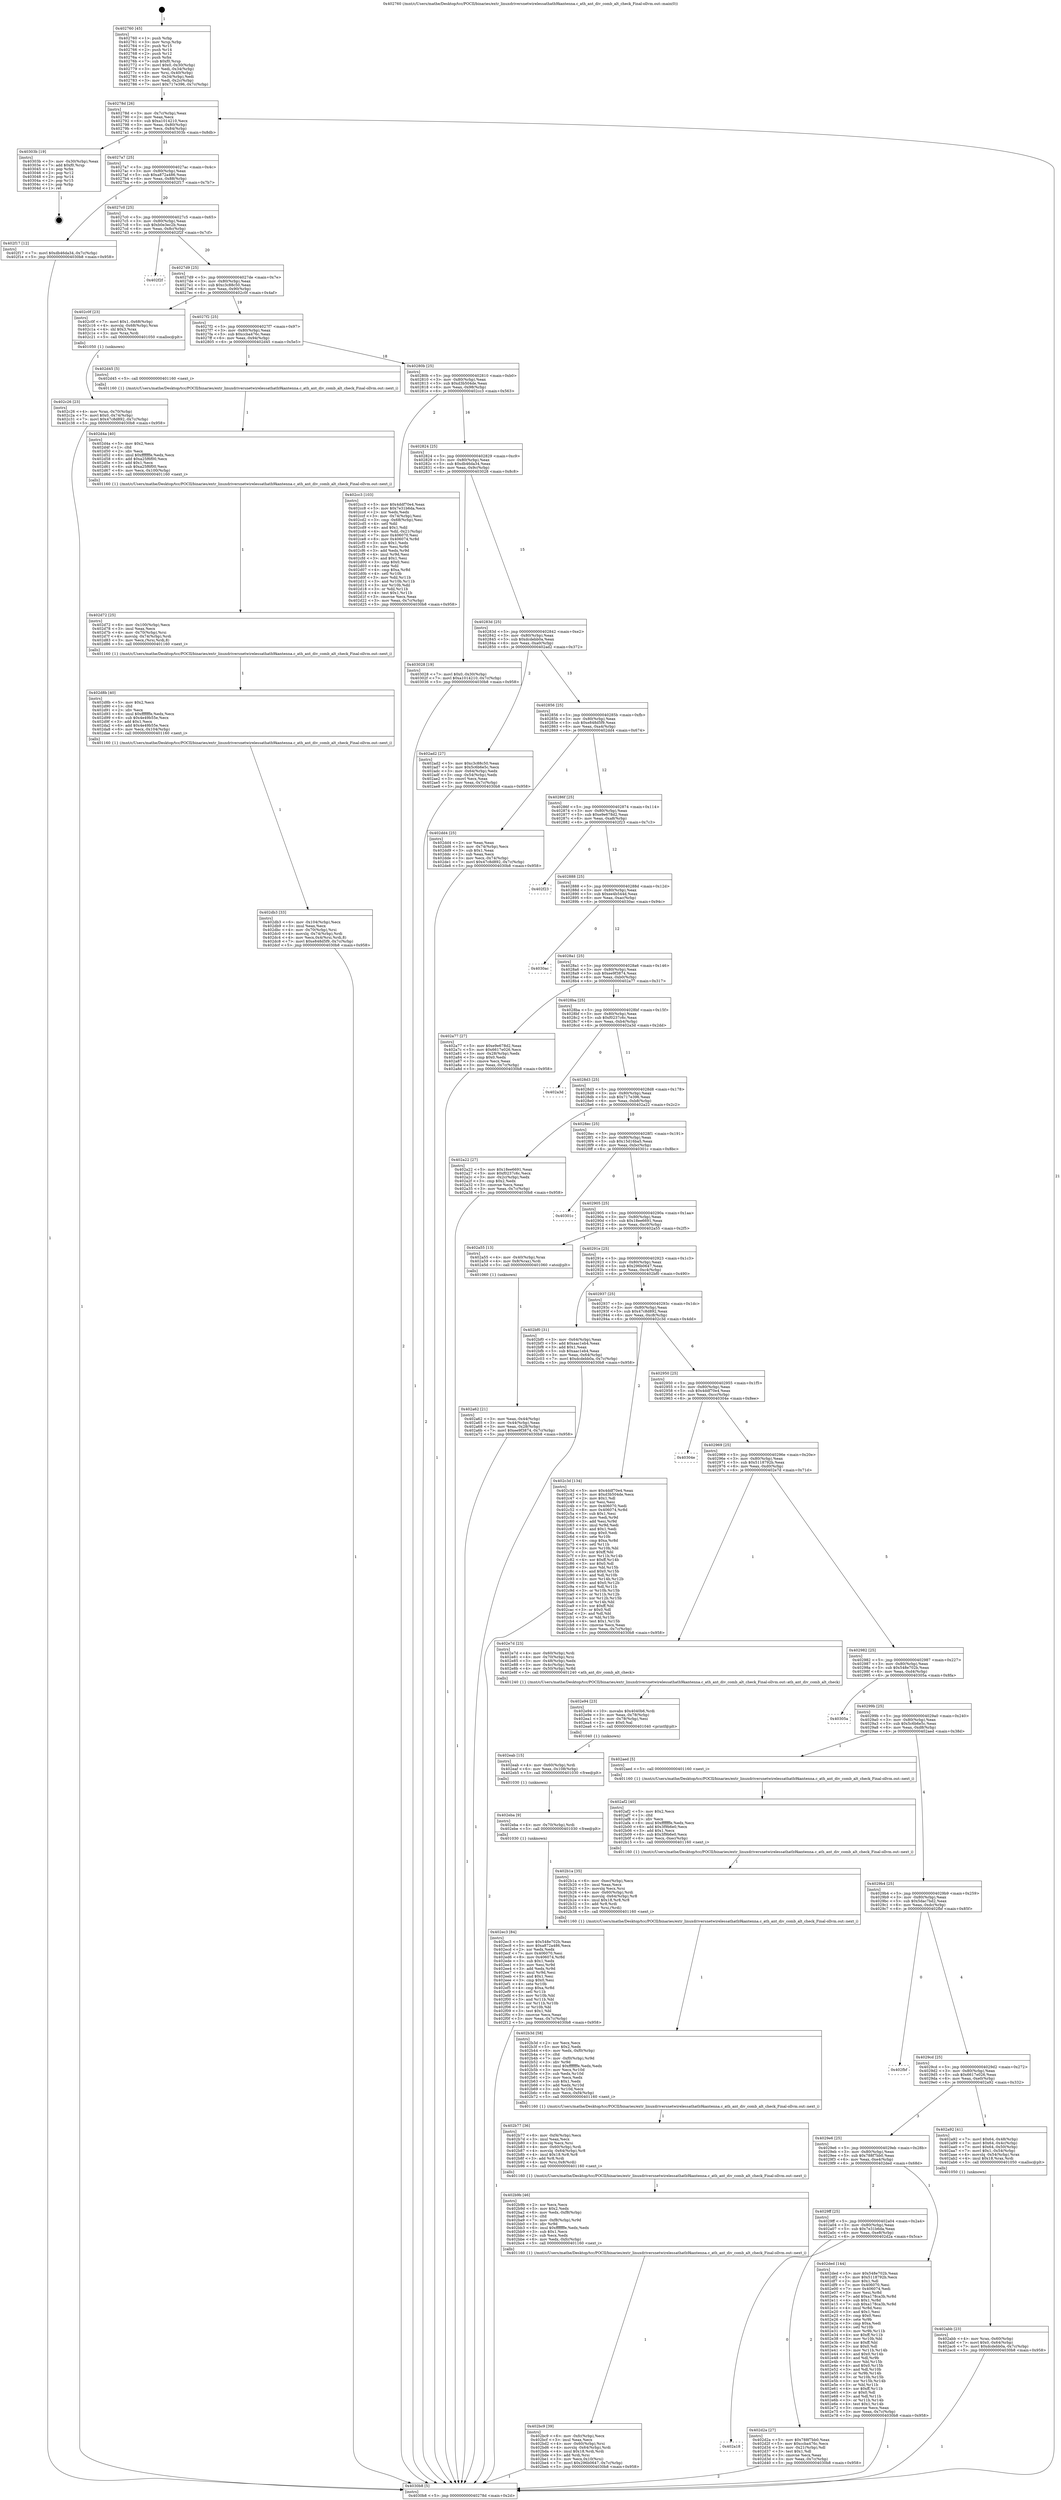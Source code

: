 digraph "0x402760" {
  label = "0x402760 (/mnt/c/Users/mathe/Desktop/tcc/POCII/binaries/extr_linuxdriversnetwirelessathath9kantenna.c_ath_ant_div_comb_alt_check_Final-ollvm.out::main(0))"
  labelloc = "t"
  node[shape=record]

  Entry [label="",width=0.3,height=0.3,shape=circle,fillcolor=black,style=filled]
  "0x40278d" [label="{
     0x40278d [26]\l
     | [instrs]\l
     &nbsp;&nbsp;0x40278d \<+3\>: mov -0x7c(%rbp),%eax\l
     &nbsp;&nbsp;0x402790 \<+2\>: mov %eax,%ecx\l
     &nbsp;&nbsp;0x402792 \<+6\>: sub $0xa1014210,%ecx\l
     &nbsp;&nbsp;0x402798 \<+3\>: mov %eax,-0x80(%rbp)\l
     &nbsp;&nbsp;0x40279b \<+6\>: mov %ecx,-0x84(%rbp)\l
     &nbsp;&nbsp;0x4027a1 \<+6\>: je 000000000040303b \<main+0x8db\>\l
  }"]
  "0x40303b" [label="{
     0x40303b [19]\l
     | [instrs]\l
     &nbsp;&nbsp;0x40303b \<+3\>: mov -0x30(%rbp),%eax\l
     &nbsp;&nbsp;0x40303e \<+7\>: add $0xf0,%rsp\l
     &nbsp;&nbsp;0x403045 \<+1\>: pop %rbx\l
     &nbsp;&nbsp;0x403046 \<+2\>: pop %r12\l
     &nbsp;&nbsp;0x403048 \<+2\>: pop %r14\l
     &nbsp;&nbsp;0x40304a \<+2\>: pop %r15\l
     &nbsp;&nbsp;0x40304c \<+1\>: pop %rbp\l
     &nbsp;&nbsp;0x40304d \<+1\>: ret\l
  }"]
  "0x4027a7" [label="{
     0x4027a7 [25]\l
     | [instrs]\l
     &nbsp;&nbsp;0x4027a7 \<+5\>: jmp 00000000004027ac \<main+0x4c\>\l
     &nbsp;&nbsp;0x4027ac \<+3\>: mov -0x80(%rbp),%eax\l
     &nbsp;&nbsp;0x4027af \<+5\>: sub $0xa872a486,%eax\l
     &nbsp;&nbsp;0x4027b4 \<+6\>: mov %eax,-0x88(%rbp)\l
     &nbsp;&nbsp;0x4027ba \<+6\>: je 0000000000402f17 \<main+0x7b7\>\l
  }"]
  Exit [label="",width=0.3,height=0.3,shape=circle,fillcolor=black,style=filled,peripheries=2]
  "0x402f17" [label="{
     0x402f17 [12]\l
     | [instrs]\l
     &nbsp;&nbsp;0x402f17 \<+7\>: movl $0xdb46da34,-0x7c(%rbp)\l
     &nbsp;&nbsp;0x402f1e \<+5\>: jmp 00000000004030b8 \<main+0x958\>\l
  }"]
  "0x4027c0" [label="{
     0x4027c0 [25]\l
     | [instrs]\l
     &nbsp;&nbsp;0x4027c0 \<+5\>: jmp 00000000004027c5 \<main+0x65\>\l
     &nbsp;&nbsp;0x4027c5 \<+3\>: mov -0x80(%rbp),%eax\l
     &nbsp;&nbsp;0x4027c8 \<+5\>: sub $0xb0e3ec2b,%eax\l
     &nbsp;&nbsp;0x4027cd \<+6\>: mov %eax,-0x8c(%rbp)\l
     &nbsp;&nbsp;0x4027d3 \<+6\>: je 0000000000402f2f \<main+0x7cf\>\l
  }"]
  "0x402ec3" [label="{
     0x402ec3 [84]\l
     | [instrs]\l
     &nbsp;&nbsp;0x402ec3 \<+5\>: mov $0x548e702b,%eax\l
     &nbsp;&nbsp;0x402ec8 \<+5\>: mov $0xa872a486,%ecx\l
     &nbsp;&nbsp;0x402ecd \<+2\>: xor %edx,%edx\l
     &nbsp;&nbsp;0x402ecf \<+7\>: mov 0x406070,%esi\l
     &nbsp;&nbsp;0x402ed6 \<+8\>: mov 0x406074,%r8d\l
     &nbsp;&nbsp;0x402ede \<+3\>: sub $0x1,%edx\l
     &nbsp;&nbsp;0x402ee1 \<+3\>: mov %esi,%r9d\l
     &nbsp;&nbsp;0x402ee4 \<+3\>: add %edx,%r9d\l
     &nbsp;&nbsp;0x402ee7 \<+4\>: imul %r9d,%esi\l
     &nbsp;&nbsp;0x402eeb \<+3\>: and $0x1,%esi\l
     &nbsp;&nbsp;0x402eee \<+3\>: cmp $0x0,%esi\l
     &nbsp;&nbsp;0x402ef1 \<+4\>: sete %r10b\l
     &nbsp;&nbsp;0x402ef5 \<+4\>: cmp $0xa,%r8d\l
     &nbsp;&nbsp;0x402ef9 \<+4\>: setl %r11b\l
     &nbsp;&nbsp;0x402efd \<+3\>: mov %r10b,%bl\l
     &nbsp;&nbsp;0x402f00 \<+3\>: and %r11b,%bl\l
     &nbsp;&nbsp;0x402f03 \<+3\>: xor %r11b,%r10b\l
     &nbsp;&nbsp;0x402f06 \<+3\>: or %r10b,%bl\l
     &nbsp;&nbsp;0x402f09 \<+3\>: test $0x1,%bl\l
     &nbsp;&nbsp;0x402f0c \<+3\>: cmovne %ecx,%eax\l
     &nbsp;&nbsp;0x402f0f \<+3\>: mov %eax,-0x7c(%rbp)\l
     &nbsp;&nbsp;0x402f12 \<+5\>: jmp 00000000004030b8 \<main+0x958\>\l
  }"]
  "0x402f2f" [label="{
     0x402f2f\l
  }", style=dashed]
  "0x4027d9" [label="{
     0x4027d9 [25]\l
     | [instrs]\l
     &nbsp;&nbsp;0x4027d9 \<+5\>: jmp 00000000004027de \<main+0x7e\>\l
     &nbsp;&nbsp;0x4027de \<+3\>: mov -0x80(%rbp),%eax\l
     &nbsp;&nbsp;0x4027e1 \<+5\>: sub $0xc3c88c50,%eax\l
     &nbsp;&nbsp;0x4027e6 \<+6\>: mov %eax,-0x90(%rbp)\l
     &nbsp;&nbsp;0x4027ec \<+6\>: je 0000000000402c0f \<main+0x4af\>\l
  }"]
  "0x402eba" [label="{
     0x402eba [9]\l
     | [instrs]\l
     &nbsp;&nbsp;0x402eba \<+4\>: mov -0x70(%rbp),%rdi\l
     &nbsp;&nbsp;0x402ebe \<+5\>: call 0000000000401030 \<free@plt\>\l
     | [calls]\l
     &nbsp;&nbsp;0x401030 \{1\} (unknown)\l
  }"]
  "0x402c0f" [label="{
     0x402c0f [23]\l
     | [instrs]\l
     &nbsp;&nbsp;0x402c0f \<+7\>: movl $0x1,-0x68(%rbp)\l
     &nbsp;&nbsp;0x402c16 \<+4\>: movslq -0x68(%rbp),%rax\l
     &nbsp;&nbsp;0x402c1a \<+4\>: shl $0x3,%rax\l
     &nbsp;&nbsp;0x402c1e \<+3\>: mov %rax,%rdi\l
     &nbsp;&nbsp;0x402c21 \<+5\>: call 0000000000401050 \<malloc@plt\>\l
     | [calls]\l
     &nbsp;&nbsp;0x401050 \{1\} (unknown)\l
  }"]
  "0x4027f2" [label="{
     0x4027f2 [25]\l
     | [instrs]\l
     &nbsp;&nbsp;0x4027f2 \<+5\>: jmp 00000000004027f7 \<main+0x97\>\l
     &nbsp;&nbsp;0x4027f7 \<+3\>: mov -0x80(%rbp),%eax\l
     &nbsp;&nbsp;0x4027fa \<+5\>: sub $0xccba476c,%eax\l
     &nbsp;&nbsp;0x4027ff \<+6\>: mov %eax,-0x94(%rbp)\l
     &nbsp;&nbsp;0x402805 \<+6\>: je 0000000000402d45 \<main+0x5e5\>\l
  }"]
  "0x402eab" [label="{
     0x402eab [15]\l
     | [instrs]\l
     &nbsp;&nbsp;0x402eab \<+4\>: mov -0x60(%rbp),%rdi\l
     &nbsp;&nbsp;0x402eaf \<+6\>: mov %eax,-0x108(%rbp)\l
     &nbsp;&nbsp;0x402eb5 \<+5\>: call 0000000000401030 \<free@plt\>\l
     | [calls]\l
     &nbsp;&nbsp;0x401030 \{1\} (unknown)\l
  }"]
  "0x402d45" [label="{
     0x402d45 [5]\l
     | [instrs]\l
     &nbsp;&nbsp;0x402d45 \<+5\>: call 0000000000401160 \<next_i\>\l
     | [calls]\l
     &nbsp;&nbsp;0x401160 \{1\} (/mnt/c/Users/mathe/Desktop/tcc/POCII/binaries/extr_linuxdriversnetwirelessathath9kantenna.c_ath_ant_div_comb_alt_check_Final-ollvm.out::next_i)\l
  }"]
  "0x40280b" [label="{
     0x40280b [25]\l
     | [instrs]\l
     &nbsp;&nbsp;0x40280b \<+5\>: jmp 0000000000402810 \<main+0xb0\>\l
     &nbsp;&nbsp;0x402810 \<+3\>: mov -0x80(%rbp),%eax\l
     &nbsp;&nbsp;0x402813 \<+5\>: sub $0xd3b504de,%eax\l
     &nbsp;&nbsp;0x402818 \<+6\>: mov %eax,-0x98(%rbp)\l
     &nbsp;&nbsp;0x40281e \<+6\>: je 0000000000402cc3 \<main+0x563\>\l
  }"]
  "0x402e94" [label="{
     0x402e94 [23]\l
     | [instrs]\l
     &nbsp;&nbsp;0x402e94 \<+10\>: movabs $0x4040b6,%rdi\l
     &nbsp;&nbsp;0x402e9e \<+3\>: mov %eax,-0x78(%rbp)\l
     &nbsp;&nbsp;0x402ea1 \<+3\>: mov -0x78(%rbp),%esi\l
     &nbsp;&nbsp;0x402ea4 \<+2\>: mov $0x0,%al\l
     &nbsp;&nbsp;0x402ea6 \<+5\>: call 0000000000401040 \<printf@plt\>\l
     | [calls]\l
     &nbsp;&nbsp;0x401040 \{1\} (unknown)\l
  }"]
  "0x402cc3" [label="{
     0x402cc3 [103]\l
     | [instrs]\l
     &nbsp;&nbsp;0x402cc3 \<+5\>: mov $0x4ddf70e4,%eax\l
     &nbsp;&nbsp;0x402cc8 \<+5\>: mov $0x7e31b6da,%ecx\l
     &nbsp;&nbsp;0x402ccd \<+2\>: xor %edx,%edx\l
     &nbsp;&nbsp;0x402ccf \<+3\>: mov -0x74(%rbp),%esi\l
     &nbsp;&nbsp;0x402cd2 \<+3\>: cmp -0x68(%rbp),%esi\l
     &nbsp;&nbsp;0x402cd5 \<+4\>: setl %dil\l
     &nbsp;&nbsp;0x402cd9 \<+4\>: and $0x1,%dil\l
     &nbsp;&nbsp;0x402cdd \<+4\>: mov %dil,-0x21(%rbp)\l
     &nbsp;&nbsp;0x402ce1 \<+7\>: mov 0x406070,%esi\l
     &nbsp;&nbsp;0x402ce8 \<+8\>: mov 0x406074,%r8d\l
     &nbsp;&nbsp;0x402cf0 \<+3\>: sub $0x1,%edx\l
     &nbsp;&nbsp;0x402cf3 \<+3\>: mov %esi,%r9d\l
     &nbsp;&nbsp;0x402cf6 \<+3\>: add %edx,%r9d\l
     &nbsp;&nbsp;0x402cf9 \<+4\>: imul %r9d,%esi\l
     &nbsp;&nbsp;0x402cfd \<+3\>: and $0x1,%esi\l
     &nbsp;&nbsp;0x402d00 \<+3\>: cmp $0x0,%esi\l
     &nbsp;&nbsp;0x402d03 \<+4\>: sete %dil\l
     &nbsp;&nbsp;0x402d07 \<+4\>: cmp $0xa,%r8d\l
     &nbsp;&nbsp;0x402d0b \<+4\>: setl %r10b\l
     &nbsp;&nbsp;0x402d0f \<+3\>: mov %dil,%r11b\l
     &nbsp;&nbsp;0x402d12 \<+3\>: and %r10b,%r11b\l
     &nbsp;&nbsp;0x402d15 \<+3\>: xor %r10b,%dil\l
     &nbsp;&nbsp;0x402d18 \<+3\>: or %dil,%r11b\l
     &nbsp;&nbsp;0x402d1b \<+4\>: test $0x1,%r11b\l
     &nbsp;&nbsp;0x402d1f \<+3\>: cmovne %ecx,%eax\l
     &nbsp;&nbsp;0x402d22 \<+3\>: mov %eax,-0x7c(%rbp)\l
     &nbsp;&nbsp;0x402d25 \<+5\>: jmp 00000000004030b8 \<main+0x958\>\l
  }"]
  "0x402824" [label="{
     0x402824 [25]\l
     | [instrs]\l
     &nbsp;&nbsp;0x402824 \<+5\>: jmp 0000000000402829 \<main+0xc9\>\l
     &nbsp;&nbsp;0x402829 \<+3\>: mov -0x80(%rbp),%eax\l
     &nbsp;&nbsp;0x40282c \<+5\>: sub $0xdb46da34,%eax\l
     &nbsp;&nbsp;0x402831 \<+6\>: mov %eax,-0x9c(%rbp)\l
     &nbsp;&nbsp;0x402837 \<+6\>: je 0000000000403028 \<main+0x8c8\>\l
  }"]
  "0x402db3" [label="{
     0x402db3 [33]\l
     | [instrs]\l
     &nbsp;&nbsp;0x402db3 \<+6\>: mov -0x104(%rbp),%ecx\l
     &nbsp;&nbsp;0x402db9 \<+3\>: imul %eax,%ecx\l
     &nbsp;&nbsp;0x402dbc \<+4\>: mov -0x70(%rbp),%rsi\l
     &nbsp;&nbsp;0x402dc0 \<+4\>: movslq -0x74(%rbp),%rdi\l
     &nbsp;&nbsp;0x402dc4 \<+4\>: mov %ecx,0x4(%rsi,%rdi,8)\l
     &nbsp;&nbsp;0x402dc8 \<+7\>: movl $0xe848d5f9,-0x7c(%rbp)\l
     &nbsp;&nbsp;0x402dcf \<+5\>: jmp 00000000004030b8 \<main+0x958\>\l
  }"]
  "0x403028" [label="{
     0x403028 [19]\l
     | [instrs]\l
     &nbsp;&nbsp;0x403028 \<+7\>: movl $0x0,-0x30(%rbp)\l
     &nbsp;&nbsp;0x40302f \<+7\>: movl $0xa1014210,-0x7c(%rbp)\l
     &nbsp;&nbsp;0x403036 \<+5\>: jmp 00000000004030b8 \<main+0x958\>\l
  }"]
  "0x40283d" [label="{
     0x40283d [25]\l
     | [instrs]\l
     &nbsp;&nbsp;0x40283d \<+5\>: jmp 0000000000402842 \<main+0xe2\>\l
     &nbsp;&nbsp;0x402842 \<+3\>: mov -0x80(%rbp),%eax\l
     &nbsp;&nbsp;0x402845 \<+5\>: sub $0xdcdebb0a,%eax\l
     &nbsp;&nbsp;0x40284a \<+6\>: mov %eax,-0xa0(%rbp)\l
     &nbsp;&nbsp;0x402850 \<+6\>: je 0000000000402ad2 \<main+0x372\>\l
  }"]
  "0x402d8b" [label="{
     0x402d8b [40]\l
     | [instrs]\l
     &nbsp;&nbsp;0x402d8b \<+5\>: mov $0x2,%ecx\l
     &nbsp;&nbsp;0x402d90 \<+1\>: cltd\l
     &nbsp;&nbsp;0x402d91 \<+2\>: idiv %ecx\l
     &nbsp;&nbsp;0x402d93 \<+6\>: imul $0xfffffffe,%edx,%ecx\l
     &nbsp;&nbsp;0x402d99 \<+6\>: sub $0x4e49b55e,%ecx\l
     &nbsp;&nbsp;0x402d9f \<+3\>: add $0x1,%ecx\l
     &nbsp;&nbsp;0x402da2 \<+6\>: add $0x4e49b55e,%ecx\l
     &nbsp;&nbsp;0x402da8 \<+6\>: mov %ecx,-0x104(%rbp)\l
     &nbsp;&nbsp;0x402dae \<+5\>: call 0000000000401160 \<next_i\>\l
     | [calls]\l
     &nbsp;&nbsp;0x401160 \{1\} (/mnt/c/Users/mathe/Desktop/tcc/POCII/binaries/extr_linuxdriversnetwirelessathath9kantenna.c_ath_ant_div_comb_alt_check_Final-ollvm.out::next_i)\l
  }"]
  "0x402ad2" [label="{
     0x402ad2 [27]\l
     | [instrs]\l
     &nbsp;&nbsp;0x402ad2 \<+5\>: mov $0xc3c88c50,%eax\l
     &nbsp;&nbsp;0x402ad7 \<+5\>: mov $0x5c6b6e5c,%ecx\l
     &nbsp;&nbsp;0x402adc \<+3\>: mov -0x64(%rbp),%edx\l
     &nbsp;&nbsp;0x402adf \<+3\>: cmp -0x54(%rbp),%edx\l
     &nbsp;&nbsp;0x402ae2 \<+3\>: cmovl %ecx,%eax\l
     &nbsp;&nbsp;0x402ae5 \<+3\>: mov %eax,-0x7c(%rbp)\l
     &nbsp;&nbsp;0x402ae8 \<+5\>: jmp 00000000004030b8 \<main+0x958\>\l
  }"]
  "0x402856" [label="{
     0x402856 [25]\l
     | [instrs]\l
     &nbsp;&nbsp;0x402856 \<+5\>: jmp 000000000040285b \<main+0xfb\>\l
     &nbsp;&nbsp;0x40285b \<+3\>: mov -0x80(%rbp),%eax\l
     &nbsp;&nbsp;0x40285e \<+5\>: sub $0xe848d5f9,%eax\l
     &nbsp;&nbsp;0x402863 \<+6\>: mov %eax,-0xa4(%rbp)\l
     &nbsp;&nbsp;0x402869 \<+6\>: je 0000000000402dd4 \<main+0x674\>\l
  }"]
  "0x402d72" [label="{
     0x402d72 [25]\l
     | [instrs]\l
     &nbsp;&nbsp;0x402d72 \<+6\>: mov -0x100(%rbp),%ecx\l
     &nbsp;&nbsp;0x402d78 \<+3\>: imul %eax,%ecx\l
     &nbsp;&nbsp;0x402d7b \<+4\>: mov -0x70(%rbp),%rsi\l
     &nbsp;&nbsp;0x402d7f \<+4\>: movslq -0x74(%rbp),%rdi\l
     &nbsp;&nbsp;0x402d83 \<+3\>: mov %ecx,(%rsi,%rdi,8)\l
     &nbsp;&nbsp;0x402d86 \<+5\>: call 0000000000401160 \<next_i\>\l
     | [calls]\l
     &nbsp;&nbsp;0x401160 \{1\} (/mnt/c/Users/mathe/Desktop/tcc/POCII/binaries/extr_linuxdriversnetwirelessathath9kantenna.c_ath_ant_div_comb_alt_check_Final-ollvm.out::next_i)\l
  }"]
  "0x402dd4" [label="{
     0x402dd4 [25]\l
     | [instrs]\l
     &nbsp;&nbsp;0x402dd4 \<+2\>: xor %eax,%eax\l
     &nbsp;&nbsp;0x402dd6 \<+3\>: mov -0x74(%rbp),%ecx\l
     &nbsp;&nbsp;0x402dd9 \<+3\>: sub $0x1,%eax\l
     &nbsp;&nbsp;0x402ddc \<+2\>: sub %eax,%ecx\l
     &nbsp;&nbsp;0x402dde \<+3\>: mov %ecx,-0x74(%rbp)\l
     &nbsp;&nbsp;0x402de1 \<+7\>: movl $0x47c8d892,-0x7c(%rbp)\l
     &nbsp;&nbsp;0x402de8 \<+5\>: jmp 00000000004030b8 \<main+0x958\>\l
  }"]
  "0x40286f" [label="{
     0x40286f [25]\l
     | [instrs]\l
     &nbsp;&nbsp;0x40286f \<+5\>: jmp 0000000000402874 \<main+0x114\>\l
     &nbsp;&nbsp;0x402874 \<+3\>: mov -0x80(%rbp),%eax\l
     &nbsp;&nbsp;0x402877 \<+5\>: sub $0xe9e678d2,%eax\l
     &nbsp;&nbsp;0x40287c \<+6\>: mov %eax,-0xa8(%rbp)\l
     &nbsp;&nbsp;0x402882 \<+6\>: je 0000000000402f23 \<main+0x7c3\>\l
  }"]
  "0x402d4a" [label="{
     0x402d4a [40]\l
     | [instrs]\l
     &nbsp;&nbsp;0x402d4a \<+5\>: mov $0x2,%ecx\l
     &nbsp;&nbsp;0x402d4f \<+1\>: cltd\l
     &nbsp;&nbsp;0x402d50 \<+2\>: idiv %ecx\l
     &nbsp;&nbsp;0x402d52 \<+6\>: imul $0xfffffffe,%edx,%ecx\l
     &nbsp;&nbsp;0x402d58 \<+6\>: add $0xa25f6f00,%ecx\l
     &nbsp;&nbsp;0x402d5e \<+3\>: add $0x1,%ecx\l
     &nbsp;&nbsp;0x402d61 \<+6\>: sub $0xa25f6f00,%ecx\l
     &nbsp;&nbsp;0x402d67 \<+6\>: mov %ecx,-0x100(%rbp)\l
     &nbsp;&nbsp;0x402d6d \<+5\>: call 0000000000401160 \<next_i\>\l
     | [calls]\l
     &nbsp;&nbsp;0x401160 \{1\} (/mnt/c/Users/mathe/Desktop/tcc/POCII/binaries/extr_linuxdriversnetwirelessathath9kantenna.c_ath_ant_div_comb_alt_check_Final-ollvm.out::next_i)\l
  }"]
  "0x402f23" [label="{
     0x402f23\l
  }", style=dashed]
  "0x402888" [label="{
     0x402888 [25]\l
     | [instrs]\l
     &nbsp;&nbsp;0x402888 \<+5\>: jmp 000000000040288d \<main+0x12d\>\l
     &nbsp;&nbsp;0x40288d \<+3\>: mov -0x80(%rbp),%eax\l
     &nbsp;&nbsp;0x402890 \<+5\>: sub $0xee4b544d,%eax\l
     &nbsp;&nbsp;0x402895 \<+6\>: mov %eax,-0xac(%rbp)\l
     &nbsp;&nbsp;0x40289b \<+6\>: je 00000000004030ac \<main+0x94c\>\l
  }"]
  "0x402a18" [label="{
     0x402a18\l
  }", style=dashed]
  "0x4030ac" [label="{
     0x4030ac\l
  }", style=dashed]
  "0x4028a1" [label="{
     0x4028a1 [25]\l
     | [instrs]\l
     &nbsp;&nbsp;0x4028a1 \<+5\>: jmp 00000000004028a6 \<main+0x146\>\l
     &nbsp;&nbsp;0x4028a6 \<+3\>: mov -0x80(%rbp),%eax\l
     &nbsp;&nbsp;0x4028a9 \<+5\>: sub $0xee9f3874,%eax\l
     &nbsp;&nbsp;0x4028ae \<+6\>: mov %eax,-0xb0(%rbp)\l
     &nbsp;&nbsp;0x4028b4 \<+6\>: je 0000000000402a77 \<main+0x317\>\l
  }"]
  "0x402d2a" [label="{
     0x402d2a [27]\l
     | [instrs]\l
     &nbsp;&nbsp;0x402d2a \<+5\>: mov $0x788f7bb0,%eax\l
     &nbsp;&nbsp;0x402d2f \<+5\>: mov $0xccba476c,%ecx\l
     &nbsp;&nbsp;0x402d34 \<+3\>: mov -0x21(%rbp),%dl\l
     &nbsp;&nbsp;0x402d37 \<+3\>: test $0x1,%dl\l
     &nbsp;&nbsp;0x402d3a \<+3\>: cmovne %ecx,%eax\l
     &nbsp;&nbsp;0x402d3d \<+3\>: mov %eax,-0x7c(%rbp)\l
     &nbsp;&nbsp;0x402d40 \<+5\>: jmp 00000000004030b8 \<main+0x958\>\l
  }"]
  "0x402a77" [label="{
     0x402a77 [27]\l
     | [instrs]\l
     &nbsp;&nbsp;0x402a77 \<+5\>: mov $0xe9e678d2,%eax\l
     &nbsp;&nbsp;0x402a7c \<+5\>: mov $0x6617e026,%ecx\l
     &nbsp;&nbsp;0x402a81 \<+3\>: mov -0x28(%rbp),%edx\l
     &nbsp;&nbsp;0x402a84 \<+3\>: cmp $0x0,%edx\l
     &nbsp;&nbsp;0x402a87 \<+3\>: cmove %ecx,%eax\l
     &nbsp;&nbsp;0x402a8a \<+3\>: mov %eax,-0x7c(%rbp)\l
     &nbsp;&nbsp;0x402a8d \<+5\>: jmp 00000000004030b8 \<main+0x958\>\l
  }"]
  "0x4028ba" [label="{
     0x4028ba [25]\l
     | [instrs]\l
     &nbsp;&nbsp;0x4028ba \<+5\>: jmp 00000000004028bf \<main+0x15f\>\l
     &nbsp;&nbsp;0x4028bf \<+3\>: mov -0x80(%rbp),%eax\l
     &nbsp;&nbsp;0x4028c2 \<+5\>: sub $0xf0237c6c,%eax\l
     &nbsp;&nbsp;0x4028c7 \<+6\>: mov %eax,-0xb4(%rbp)\l
     &nbsp;&nbsp;0x4028cd \<+6\>: je 0000000000402a3d \<main+0x2dd\>\l
  }"]
  "0x4029ff" [label="{
     0x4029ff [25]\l
     | [instrs]\l
     &nbsp;&nbsp;0x4029ff \<+5\>: jmp 0000000000402a04 \<main+0x2a4\>\l
     &nbsp;&nbsp;0x402a04 \<+3\>: mov -0x80(%rbp),%eax\l
     &nbsp;&nbsp;0x402a07 \<+5\>: sub $0x7e31b6da,%eax\l
     &nbsp;&nbsp;0x402a0c \<+6\>: mov %eax,-0xe8(%rbp)\l
     &nbsp;&nbsp;0x402a12 \<+6\>: je 0000000000402d2a \<main+0x5ca\>\l
  }"]
  "0x402a3d" [label="{
     0x402a3d\l
  }", style=dashed]
  "0x4028d3" [label="{
     0x4028d3 [25]\l
     | [instrs]\l
     &nbsp;&nbsp;0x4028d3 \<+5\>: jmp 00000000004028d8 \<main+0x178\>\l
     &nbsp;&nbsp;0x4028d8 \<+3\>: mov -0x80(%rbp),%eax\l
     &nbsp;&nbsp;0x4028db \<+5\>: sub $0x717e396,%eax\l
     &nbsp;&nbsp;0x4028e0 \<+6\>: mov %eax,-0xb8(%rbp)\l
     &nbsp;&nbsp;0x4028e6 \<+6\>: je 0000000000402a22 \<main+0x2c2\>\l
  }"]
  "0x402ded" [label="{
     0x402ded [144]\l
     | [instrs]\l
     &nbsp;&nbsp;0x402ded \<+5\>: mov $0x548e702b,%eax\l
     &nbsp;&nbsp;0x402df2 \<+5\>: mov $0x5118792b,%ecx\l
     &nbsp;&nbsp;0x402df7 \<+2\>: mov $0x1,%dl\l
     &nbsp;&nbsp;0x402df9 \<+7\>: mov 0x406070,%esi\l
     &nbsp;&nbsp;0x402e00 \<+7\>: mov 0x406074,%edi\l
     &nbsp;&nbsp;0x402e07 \<+3\>: mov %esi,%r8d\l
     &nbsp;&nbsp;0x402e0a \<+7\>: add $0xa178ca3b,%r8d\l
     &nbsp;&nbsp;0x402e11 \<+4\>: sub $0x1,%r8d\l
     &nbsp;&nbsp;0x402e15 \<+7\>: sub $0xa178ca3b,%r8d\l
     &nbsp;&nbsp;0x402e1c \<+4\>: imul %r8d,%esi\l
     &nbsp;&nbsp;0x402e20 \<+3\>: and $0x1,%esi\l
     &nbsp;&nbsp;0x402e23 \<+3\>: cmp $0x0,%esi\l
     &nbsp;&nbsp;0x402e26 \<+4\>: sete %r9b\l
     &nbsp;&nbsp;0x402e2a \<+3\>: cmp $0xa,%edi\l
     &nbsp;&nbsp;0x402e2d \<+4\>: setl %r10b\l
     &nbsp;&nbsp;0x402e31 \<+3\>: mov %r9b,%r11b\l
     &nbsp;&nbsp;0x402e34 \<+4\>: xor $0xff,%r11b\l
     &nbsp;&nbsp;0x402e38 \<+3\>: mov %r10b,%bl\l
     &nbsp;&nbsp;0x402e3b \<+3\>: xor $0xff,%bl\l
     &nbsp;&nbsp;0x402e3e \<+3\>: xor $0x0,%dl\l
     &nbsp;&nbsp;0x402e41 \<+3\>: mov %r11b,%r14b\l
     &nbsp;&nbsp;0x402e44 \<+4\>: and $0x0,%r14b\l
     &nbsp;&nbsp;0x402e48 \<+3\>: and %dl,%r9b\l
     &nbsp;&nbsp;0x402e4b \<+3\>: mov %bl,%r15b\l
     &nbsp;&nbsp;0x402e4e \<+4\>: and $0x0,%r15b\l
     &nbsp;&nbsp;0x402e52 \<+3\>: and %dl,%r10b\l
     &nbsp;&nbsp;0x402e55 \<+3\>: or %r9b,%r14b\l
     &nbsp;&nbsp;0x402e58 \<+3\>: or %r10b,%r15b\l
     &nbsp;&nbsp;0x402e5b \<+3\>: xor %r15b,%r14b\l
     &nbsp;&nbsp;0x402e5e \<+3\>: or %bl,%r11b\l
     &nbsp;&nbsp;0x402e61 \<+4\>: xor $0xff,%r11b\l
     &nbsp;&nbsp;0x402e65 \<+3\>: or $0x0,%dl\l
     &nbsp;&nbsp;0x402e68 \<+3\>: and %dl,%r11b\l
     &nbsp;&nbsp;0x402e6b \<+3\>: or %r11b,%r14b\l
     &nbsp;&nbsp;0x402e6e \<+4\>: test $0x1,%r14b\l
     &nbsp;&nbsp;0x402e72 \<+3\>: cmovne %ecx,%eax\l
     &nbsp;&nbsp;0x402e75 \<+3\>: mov %eax,-0x7c(%rbp)\l
     &nbsp;&nbsp;0x402e78 \<+5\>: jmp 00000000004030b8 \<main+0x958\>\l
  }"]
  "0x402a22" [label="{
     0x402a22 [27]\l
     | [instrs]\l
     &nbsp;&nbsp;0x402a22 \<+5\>: mov $0x18ee6691,%eax\l
     &nbsp;&nbsp;0x402a27 \<+5\>: mov $0xf0237c6c,%ecx\l
     &nbsp;&nbsp;0x402a2c \<+3\>: mov -0x2c(%rbp),%edx\l
     &nbsp;&nbsp;0x402a2f \<+3\>: cmp $0x2,%edx\l
     &nbsp;&nbsp;0x402a32 \<+3\>: cmovne %ecx,%eax\l
     &nbsp;&nbsp;0x402a35 \<+3\>: mov %eax,-0x7c(%rbp)\l
     &nbsp;&nbsp;0x402a38 \<+5\>: jmp 00000000004030b8 \<main+0x958\>\l
  }"]
  "0x4028ec" [label="{
     0x4028ec [25]\l
     | [instrs]\l
     &nbsp;&nbsp;0x4028ec \<+5\>: jmp 00000000004028f1 \<main+0x191\>\l
     &nbsp;&nbsp;0x4028f1 \<+3\>: mov -0x80(%rbp),%eax\l
     &nbsp;&nbsp;0x4028f4 \<+5\>: sub $0x15d16ba5,%eax\l
     &nbsp;&nbsp;0x4028f9 \<+6\>: mov %eax,-0xbc(%rbp)\l
     &nbsp;&nbsp;0x4028ff \<+6\>: je 000000000040301c \<main+0x8bc\>\l
  }"]
  "0x4030b8" [label="{
     0x4030b8 [5]\l
     | [instrs]\l
     &nbsp;&nbsp;0x4030b8 \<+5\>: jmp 000000000040278d \<main+0x2d\>\l
  }"]
  "0x402760" [label="{
     0x402760 [45]\l
     | [instrs]\l
     &nbsp;&nbsp;0x402760 \<+1\>: push %rbp\l
     &nbsp;&nbsp;0x402761 \<+3\>: mov %rsp,%rbp\l
     &nbsp;&nbsp;0x402764 \<+2\>: push %r15\l
     &nbsp;&nbsp;0x402766 \<+2\>: push %r14\l
     &nbsp;&nbsp;0x402768 \<+2\>: push %r12\l
     &nbsp;&nbsp;0x40276a \<+1\>: push %rbx\l
     &nbsp;&nbsp;0x40276b \<+7\>: sub $0xf0,%rsp\l
     &nbsp;&nbsp;0x402772 \<+7\>: movl $0x0,-0x30(%rbp)\l
     &nbsp;&nbsp;0x402779 \<+3\>: mov %edi,-0x34(%rbp)\l
     &nbsp;&nbsp;0x40277c \<+4\>: mov %rsi,-0x40(%rbp)\l
     &nbsp;&nbsp;0x402780 \<+3\>: mov -0x34(%rbp),%edi\l
     &nbsp;&nbsp;0x402783 \<+3\>: mov %edi,-0x2c(%rbp)\l
     &nbsp;&nbsp;0x402786 \<+7\>: movl $0x717e396,-0x7c(%rbp)\l
  }"]
  "0x402c26" [label="{
     0x402c26 [23]\l
     | [instrs]\l
     &nbsp;&nbsp;0x402c26 \<+4\>: mov %rax,-0x70(%rbp)\l
     &nbsp;&nbsp;0x402c2a \<+7\>: movl $0x0,-0x74(%rbp)\l
     &nbsp;&nbsp;0x402c31 \<+7\>: movl $0x47c8d892,-0x7c(%rbp)\l
     &nbsp;&nbsp;0x402c38 \<+5\>: jmp 00000000004030b8 \<main+0x958\>\l
  }"]
  "0x40301c" [label="{
     0x40301c\l
  }", style=dashed]
  "0x402905" [label="{
     0x402905 [25]\l
     | [instrs]\l
     &nbsp;&nbsp;0x402905 \<+5\>: jmp 000000000040290a \<main+0x1aa\>\l
     &nbsp;&nbsp;0x40290a \<+3\>: mov -0x80(%rbp),%eax\l
     &nbsp;&nbsp;0x40290d \<+5\>: sub $0x18ee6691,%eax\l
     &nbsp;&nbsp;0x402912 \<+6\>: mov %eax,-0xc0(%rbp)\l
     &nbsp;&nbsp;0x402918 \<+6\>: je 0000000000402a55 \<main+0x2f5\>\l
  }"]
  "0x402bc9" [label="{
     0x402bc9 [39]\l
     | [instrs]\l
     &nbsp;&nbsp;0x402bc9 \<+6\>: mov -0xfc(%rbp),%ecx\l
     &nbsp;&nbsp;0x402bcf \<+3\>: imul %eax,%ecx\l
     &nbsp;&nbsp;0x402bd2 \<+4\>: mov -0x60(%rbp),%rsi\l
     &nbsp;&nbsp;0x402bd6 \<+4\>: movslq -0x64(%rbp),%rdi\l
     &nbsp;&nbsp;0x402bda \<+4\>: imul $0x18,%rdi,%rdi\l
     &nbsp;&nbsp;0x402bde \<+3\>: add %rdi,%rsi\l
     &nbsp;&nbsp;0x402be1 \<+3\>: mov %ecx,0x10(%rsi)\l
     &nbsp;&nbsp;0x402be4 \<+7\>: movl $0x296b0647,-0x7c(%rbp)\l
     &nbsp;&nbsp;0x402beb \<+5\>: jmp 00000000004030b8 \<main+0x958\>\l
  }"]
  "0x402a55" [label="{
     0x402a55 [13]\l
     | [instrs]\l
     &nbsp;&nbsp;0x402a55 \<+4\>: mov -0x40(%rbp),%rax\l
     &nbsp;&nbsp;0x402a59 \<+4\>: mov 0x8(%rax),%rdi\l
     &nbsp;&nbsp;0x402a5d \<+5\>: call 0000000000401060 \<atoi@plt\>\l
     | [calls]\l
     &nbsp;&nbsp;0x401060 \{1\} (unknown)\l
  }"]
  "0x40291e" [label="{
     0x40291e [25]\l
     | [instrs]\l
     &nbsp;&nbsp;0x40291e \<+5\>: jmp 0000000000402923 \<main+0x1c3\>\l
     &nbsp;&nbsp;0x402923 \<+3\>: mov -0x80(%rbp),%eax\l
     &nbsp;&nbsp;0x402926 \<+5\>: sub $0x296b0647,%eax\l
     &nbsp;&nbsp;0x40292b \<+6\>: mov %eax,-0xc4(%rbp)\l
     &nbsp;&nbsp;0x402931 \<+6\>: je 0000000000402bf0 \<main+0x490\>\l
  }"]
  "0x402a62" [label="{
     0x402a62 [21]\l
     | [instrs]\l
     &nbsp;&nbsp;0x402a62 \<+3\>: mov %eax,-0x44(%rbp)\l
     &nbsp;&nbsp;0x402a65 \<+3\>: mov -0x44(%rbp),%eax\l
     &nbsp;&nbsp;0x402a68 \<+3\>: mov %eax,-0x28(%rbp)\l
     &nbsp;&nbsp;0x402a6b \<+7\>: movl $0xee9f3874,-0x7c(%rbp)\l
     &nbsp;&nbsp;0x402a72 \<+5\>: jmp 00000000004030b8 \<main+0x958\>\l
  }"]
  "0x402b9b" [label="{
     0x402b9b [46]\l
     | [instrs]\l
     &nbsp;&nbsp;0x402b9b \<+2\>: xor %ecx,%ecx\l
     &nbsp;&nbsp;0x402b9d \<+5\>: mov $0x2,%edx\l
     &nbsp;&nbsp;0x402ba2 \<+6\>: mov %edx,-0xf8(%rbp)\l
     &nbsp;&nbsp;0x402ba8 \<+1\>: cltd\l
     &nbsp;&nbsp;0x402ba9 \<+7\>: mov -0xf8(%rbp),%r9d\l
     &nbsp;&nbsp;0x402bb0 \<+3\>: idiv %r9d\l
     &nbsp;&nbsp;0x402bb3 \<+6\>: imul $0xfffffffe,%edx,%edx\l
     &nbsp;&nbsp;0x402bb9 \<+3\>: sub $0x1,%ecx\l
     &nbsp;&nbsp;0x402bbc \<+2\>: sub %ecx,%edx\l
     &nbsp;&nbsp;0x402bbe \<+6\>: mov %edx,-0xfc(%rbp)\l
     &nbsp;&nbsp;0x402bc4 \<+5\>: call 0000000000401160 \<next_i\>\l
     | [calls]\l
     &nbsp;&nbsp;0x401160 \{1\} (/mnt/c/Users/mathe/Desktop/tcc/POCII/binaries/extr_linuxdriversnetwirelessathath9kantenna.c_ath_ant_div_comb_alt_check_Final-ollvm.out::next_i)\l
  }"]
  "0x402bf0" [label="{
     0x402bf0 [31]\l
     | [instrs]\l
     &nbsp;&nbsp;0x402bf0 \<+3\>: mov -0x64(%rbp),%eax\l
     &nbsp;&nbsp;0x402bf3 \<+5\>: add $0xaac1eb4,%eax\l
     &nbsp;&nbsp;0x402bf8 \<+3\>: add $0x1,%eax\l
     &nbsp;&nbsp;0x402bfb \<+5\>: sub $0xaac1eb4,%eax\l
     &nbsp;&nbsp;0x402c00 \<+3\>: mov %eax,-0x64(%rbp)\l
     &nbsp;&nbsp;0x402c03 \<+7\>: movl $0xdcdebb0a,-0x7c(%rbp)\l
     &nbsp;&nbsp;0x402c0a \<+5\>: jmp 00000000004030b8 \<main+0x958\>\l
  }"]
  "0x402937" [label="{
     0x402937 [25]\l
     | [instrs]\l
     &nbsp;&nbsp;0x402937 \<+5\>: jmp 000000000040293c \<main+0x1dc\>\l
     &nbsp;&nbsp;0x40293c \<+3\>: mov -0x80(%rbp),%eax\l
     &nbsp;&nbsp;0x40293f \<+5\>: sub $0x47c8d892,%eax\l
     &nbsp;&nbsp;0x402944 \<+6\>: mov %eax,-0xc8(%rbp)\l
     &nbsp;&nbsp;0x40294a \<+6\>: je 0000000000402c3d \<main+0x4dd\>\l
  }"]
  "0x402b77" [label="{
     0x402b77 [36]\l
     | [instrs]\l
     &nbsp;&nbsp;0x402b77 \<+6\>: mov -0xf4(%rbp),%ecx\l
     &nbsp;&nbsp;0x402b7d \<+3\>: imul %eax,%ecx\l
     &nbsp;&nbsp;0x402b80 \<+3\>: movslq %ecx,%rsi\l
     &nbsp;&nbsp;0x402b83 \<+4\>: mov -0x60(%rbp),%rdi\l
     &nbsp;&nbsp;0x402b87 \<+4\>: movslq -0x64(%rbp),%r8\l
     &nbsp;&nbsp;0x402b8b \<+4\>: imul $0x18,%r8,%r8\l
     &nbsp;&nbsp;0x402b8f \<+3\>: add %r8,%rdi\l
     &nbsp;&nbsp;0x402b92 \<+4\>: mov %rsi,0x8(%rdi)\l
     &nbsp;&nbsp;0x402b96 \<+5\>: call 0000000000401160 \<next_i\>\l
     | [calls]\l
     &nbsp;&nbsp;0x401160 \{1\} (/mnt/c/Users/mathe/Desktop/tcc/POCII/binaries/extr_linuxdriversnetwirelessathath9kantenna.c_ath_ant_div_comb_alt_check_Final-ollvm.out::next_i)\l
  }"]
  "0x402c3d" [label="{
     0x402c3d [134]\l
     | [instrs]\l
     &nbsp;&nbsp;0x402c3d \<+5\>: mov $0x4ddf70e4,%eax\l
     &nbsp;&nbsp;0x402c42 \<+5\>: mov $0xd3b504de,%ecx\l
     &nbsp;&nbsp;0x402c47 \<+2\>: mov $0x1,%dl\l
     &nbsp;&nbsp;0x402c49 \<+2\>: xor %esi,%esi\l
     &nbsp;&nbsp;0x402c4b \<+7\>: mov 0x406070,%edi\l
     &nbsp;&nbsp;0x402c52 \<+8\>: mov 0x406074,%r8d\l
     &nbsp;&nbsp;0x402c5a \<+3\>: sub $0x1,%esi\l
     &nbsp;&nbsp;0x402c5d \<+3\>: mov %edi,%r9d\l
     &nbsp;&nbsp;0x402c60 \<+3\>: add %esi,%r9d\l
     &nbsp;&nbsp;0x402c63 \<+4\>: imul %r9d,%edi\l
     &nbsp;&nbsp;0x402c67 \<+3\>: and $0x1,%edi\l
     &nbsp;&nbsp;0x402c6a \<+3\>: cmp $0x0,%edi\l
     &nbsp;&nbsp;0x402c6d \<+4\>: sete %r10b\l
     &nbsp;&nbsp;0x402c71 \<+4\>: cmp $0xa,%r8d\l
     &nbsp;&nbsp;0x402c75 \<+4\>: setl %r11b\l
     &nbsp;&nbsp;0x402c79 \<+3\>: mov %r10b,%bl\l
     &nbsp;&nbsp;0x402c7c \<+3\>: xor $0xff,%bl\l
     &nbsp;&nbsp;0x402c7f \<+3\>: mov %r11b,%r14b\l
     &nbsp;&nbsp;0x402c82 \<+4\>: xor $0xff,%r14b\l
     &nbsp;&nbsp;0x402c86 \<+3\>: xor $0x0,%dl\l
     &nbsp;&nbsp;0x402c89 \<+3\>: mov %bl,%r15b\l
     &nbsp;&nbsp;0x402c8c \<+4\>: and $0x0,%r15b\l
     &nbsp;&nbsp;0x402c90 \<+3\>: and %dl,%r10b\l
     &nbsp;&nbsp;0x402c93 \<+3\>: mov %r14b,%r12b\l
     &nbsp;&nbsp;0x402c96 \<+4\>: and $0x0,%r12b\l
     &nbsp;&nbsp;0x402c9a \<+3\>: and %dl,%r11b\l
     &nbsp;&nbsp;0x402c9d \<+3\>: or %r10b,%r15b\l
     &nbsp;&nbsp;0x402ca0 \<+3\>: or %r11b,%r12b\l
     &nbsp;&nbsp;0x402ca3 \<+3\>: xor %r12b,%r15b\l
     &nbsp;&nbsp;0x402ca6 \<+3\>: or %r14b,%bl\l
     &nbsp;&nbsp;0x402ca9 \<+3\>: xor $0xff,%bl\l
     &nbsp;&nbsp;0x402cac \<+3\>: or $0x0,%dl\l
     &nbsp;&nbsp;0x402caf \<+2\>: and %dl,%bl\l
     &nbsp;&nbsp;0x402cb1 \<+3\>: or %bl,%r15b\l
     &nbsp;&nbsp;0x402cb4 \<+4\>: test $0x1,%r15b\l
     &nbsp;&nbsp;0x402cb8 \<+3\>: cmovne %ecx,%eax\l
     &nbsp;&nbsp;0x402cbb \<+3\>: mov %eax,-0x7c(%rbp)\l
     &nbsp;&nbsp;0x402cbe \<+5\>: jmp 00000000004030b8 \<main+0x958\>\l
  }"]
  "0x402950" [label="{
     0x402950 [25]\l
     | [instrs]\l
     &nbsp;&nbsp;0x402950 \<+5\>: jmp 0000000000402955 \<main+0x1f5\>\l
     &nbsp;&nbsp;0x402955 \<+3\>: mov -0x80(%rbp),%eax\l
     &nbsp;&nbsp;0x402958 \<+5\>: sub $0x4ddf70e4,%eax\l
     &nbsp;&nbsp;0x40295d \<+6\>: mov %eax,-0xcc(%rbp)\l
     &nbsp;&nbsp;0x402963 \<+6\>: je 000000000040304e \<main+0x8ee\>\l
  }"]
  "0x402b3d" [label="{
     0x402b3d [58]\l
     | [instrs]\l
     &nbsp;&nbsp;0x402b3d \<+2\>: xor %ecx,%ecx\l
     &nbsp;&nbsp;0x402b3f \<+5\>: mov $0x2,%edx\l
     &nbsp;&nbsp;0x402b44 \<+6\>: mov %edx,-0xf0(%rbp)\l
     &nbsp;&nbsp;0x402b4a \<+1\>: cltd\l
     &nbsp;&nbsp;0x402b4b \<+7\>: mov -0xf0(%rbp),%r9d\l
     &nbsp;&nbsp;0x402b52 \<+3\>: idiv %r9d\l
     &nbsp;&nbsp;0x402b55 \<+6\>: imul $0xfffffffe,%edx,%edx\l
     &nbsp;&nbsp;0x402b5b \<+3\>: mov %ecx,%r10d\l
     &nbsp;&nbsp;0x402b5e \<+3\>: sub %edx,%r10d\l
     &nbsp;&nbsp;0x402b61 \<+2\>: mov %ecx,%edx\l
     &nbsp;&nbsp;0x402b63 \<+3\>: sub $0x1,%edx\l
     &nbsp;&nbsp;0x402b66 \<+3\>: add %edx,%r10d\l
     &nbsp;&nbsp;0x402b69 \<+3\>: sub %r10d,%ecx\l
     &nbsp;&nbsp;0x402b6c \<+6\>: mov %ecx,-0xf4(%rbp)\l
     &nbsp;&nbsp;0x402b72 \<+5\>: call 0000000000401160 \<next_i\>\l
     | [calls]\l
     &nbsp;&nbsp;0x401160 \{1\} (/mnt/c/Users/mathe/Desktop/tcc/POCII/binaries/extr_linuxdriversnetwirelessathath9kantenna.c_ath_ant_div_comb_alt_check_Final-ollvm.out::next_i)\l
  }"]
  "0x40304e" [label="{
     0x40304e\l
  }", style=dashed]
  "0x402969" [label="{
     0x402969 [25]\l
     | [instrs]\l
     &nbsp;&nbsp;0x402969 \<+5\>: jmp 000000000040296e \<main+0x20e\>\l
     &nbsp;&nbsp;0x40296e \<+3\>: mov -0x80(%rbp),%eax\l
     &nbsp;&nbsp;0x402971 \<+5\>: sub $0x5118792b,%eax\l
     &nbsp;&nbsp;0x402976 \<+6\>: mov %eax,-0xd0(%rbp)\l
     &nbsp;&nbsp;0x40297c \<+6\>: je 0000000000402e7d \<main+0x71d\>\l
  }"]
  "0x402b1a" [label="{
     0x402b1a [35]\l
     | [instrs]\l
     &nbsp;&nbsp;0x402b1a \<+6\>: mov -0xec(%rbp),%ecx\l
     &nbsp;&nbsp;0x402b20 \<+3\>: imul %eax,%ecx\l
     &nbsp;&nbsp;0x402b23 \<+3\>: movslq %ecx,%rsi\l
     &nbsp;&nbsp;0x402b26 \<+4\>: mov -0x60(%rbp),%rdi\l
     &nbsp;&nbsp;0x402b2a \<+4\>: movslq -0x64(%rbp),%r8\l
     &nbsp;&nbsp;0x402b2e \<+4\>: imul $0x18,%r8,%r8\l
     &nbsp;&nbsp;0x402b32 \<+3\>: add %r8,%rdi\l
     &nbsp;&nbsp;0x402b35 \<+3\>: mov %rsi,(%rdi)\l
     &nbsp;&nbsp;0x402b38 \<+5\>: call 0000000000401160 \<next_i\>\l
     | [calls]\l
     &nbsp;&nbsp;0x401160 \{1\} (/mnt/c/Users/mathe/Desktop/tcc/POCII/binaries/extr_linuxdriversnetwirelessathath9kantenna.c_ath_ant_div_comb_alt_check_Final-ollvm.out::next_i)\l
  }"]
  "0x402e7d" [label="{
     0x402e7d [23]\l
     | [instrs]\l
     &nbsp;&nbsp;0x402e7d \<+4\>: mov -0x60(%rbp),%rdi\l
     &nbsp;&nbsp;0x402e81 \<+4\>: mov -0x70(%rbp),%rsi\l
     &nbsp;&nbsp;0x402e85 \<+3\>: mov -0x48(%rbp),%edx\l
     &nbsp;&nbsp;0x402e88 \<+3\>: mov -0x4c(%rbp),%ecx\l
     &nbsp;&nbsp;0x402e8b \<+4\>: mov -0x50(%rbp),%r8d\l
     &nbsp;&nbsp;0x402e8f \<+5\>: call 0000000000401240 \<ath_ant_div_comb_alt_check\>\l
     | [calls]\l
     &nbsp;&nbsp;0x401240 \{1\} (/mnt/c/Users/mathe/Desktop/tcc/POCII/binaries/extr_linuxdriversnetwirelessathath9kantenna.c_ath_ant_div_comb_alt_check_Final-ollvm.out::ath_ant_div_comb_alt_check)\l
  }"]
  "0x402982" [label="{
     0x402982 [25]\l
     | [instrs]\l
     &nbsp;&nbsp;0x402982 \<+5\>: jmp 0000000000402987 \<main+0x227\>\l
     &nbsp;&nbsp;0x402987 \<+3\>: mov -0x80(%rbp),%eax\l
     &nbsp;&nbsp;0x40298a \<+5\>: sub $0x548e702b,%eax\l
     &nbsp;&nbsp;0x40298f \<+6\>: mov %eax,-0xd4(%rbp)\l
     &nbsp;&nbsp;0x402995 \<+6\>: je 000000000040305a \<main+0x8fa\>\l
  }"]
  "0x402af2" [label="{
     0x402af2 [40]\l
     | [instrs]\l
     &nbsp;&nbsp;0x402af2 \<+5\>: mov $0x2,%ecx\l
     &nbsp;&nbsp;0x402af7 \<+1\>: cltd\l
     &nbsp;&nbsp;0x402af8 \<+2\>: idiv %ecx\l
     &nbsp;&nbsp;0x402afa \<+6\>: imul $0xfffffffe,%edx,%ecx\l
     &nbsp;&nbsp;0x402b00 \<+6\>: add $0x3f9b6e0,%ecx\l
     &nbsp;&nbsp;0x402b06 \<+3\>: add $0x1,%ecx\l
     &nbsp;&nbsp;0x402b09 \<+6\>: sub $0x3f9b6e0,%ecx\l
     &nbsp;&nbsp;0x402b0f \<+6\>: mov %ecx,-0xec(%rbp)\l
     &nbsp;&nbsp;0x402b15 \<+5\>: call 0000000000401160 \<next_i\>\l
     | [calls]\l
     &nbsp;&nbsp;0x401160 \{1\} (/mnt/c/Users/mathe/Desktop/tcc/POCII/binaries/extr_linuxdriversnetwirelessathath9kantenna.c_ath_ant_div_comb_alt_check_Final-ollvm.out::next_i)\l
  }"]
  "0x40305a" [label="{
     0x40305a\l
  }", style=dashed]
  "0x40299b" [label="{
     0x40299b [25]\l
     | [instrs]\l
     &nbsp;&nbsp;0x40299b \<+5\>: jmp 00000000004029a0 \<main+0x240\>\l
     &nbsp;&nbsp;0x4029a0 \<+3\>: mov -0x80(%rbp),%eax\l
     &nbsp;&nbsp;0x4029a3 \<+5\>: sub $0x5c6b6e5c,%eax\l
     &nbsp;&nbsp;0x4029a8 \<+6\>: mov %eax,-0xd8(%rbp)\l
     &nbsp;&nbsp;0x4029ae \<+6\>: je 0000000000402aed \<main+0x38d\>\l
  }"]
  "0x402abb" [label="{
     0x402abb [23]\l
     | [instrs]\l
     &nbsp;&nbsp;0x402abb \<+4\>: mov %rax,-0x60(%rbp)\l
     &nbsp;&nbsp;0x402abf \<+7\>: movl $0x0,-0x64(%rbp)\l
     &nbsp;&nbsp;0x402ac6 \<+7\>: movl $0xdcdebb0a,-0x7c(%rbp)\l
     &nbsp;&nbsp;0x402acd \<+5\>: jmp 00000000004030b8 \<main+0x958\>\l
  }"]
  "0x402aed" [label="{
     0x402aed [5]\l
     | [instrs]\l
     &nbsp;&nbsp;0x402aed \<+5\>: call 0000000000401160 \<next_i\>\l
     | [calls]\l
     &nbsp;&nbsp;0x401160 \{1\} (/mnt/c/Users/mathe/Desktop/tcc/POCII/binaries/extr_linuxdriversnetwirelessathath9kantenna.c_ath_ant_div_comb_alt_check_Final-ollvm.out::next_i)\l
  }"]
  "0x4029b4" [label="{
     0x4029b4 [25]\l
     | [instrs]\l
     &nbsp;&nbsp;0x4029b4 \<+5\>: jmp 00000000004029b9 \<main+0x259\>\l
     &nbsp;&nbsp;0x4029b9 \<+3\>: mov -0x80(%rbp),%eax\l
     &nbsp;&nbsp;0x4029bc \<+5\>: sub $0x5dac7bd2,%eax\l
     &nbsp;&nbsp;0x4029c1 \<+6\>: mov %eax,-0xdc(%rbp)\l
     &nbsp;&nbsp;0x4029c7 \<+6\>: je 0000000000402fbf \<main+0x85f\>\l
  }"]
  "0x4029e6" [label="{
     0x4029e6 [25]\l
     | [instrs]\l
     &nbsp;&nbsp;0x4029e6 \<+5\>: jmp 00000000004029eb \<main+0x28b\>\l
     &nbsp;&nbsp;0x4029eb \<+3\>: mov -0x80(%rbp),%eax\l
     &nbsp;&nbsp;0x4029ee \<+5\>: sub $0x788f7bb0,%eax\l
     &nbsp;&nbsp;0x4029f3 \<+6\>: mov %eax,-0xe4(%rbp)\l
     &nbsp;&nbsp;0x4029f9 \<+6\>: je 0000000000402ded \<main+0x68d\>\l
  }"]
  "0x402fbf" [label="{
     0x402fbf\l
  }", style=dashed]
  "0x4029cd" [label="{
     0x4029cd [25]\l
     | [instrs]\l
     &nbsp;&nbsp;0x4029cd \<+5\>: jmp 00000000004029d2 \<main+0x272\>\l
     &nbsp;&nbsp;0x4029d2 \<+3\>: mov -0x80(%rbp),%eax\l
     &nbsp;&nbsp;0x4029d5 \<+5\>: sub $0x6617e026,%eax\l
     &nbsp;&nbsp;0x4029da \<+6\>: mov %eax,-0xe0(%rbp)\l
     &nbsp;&nbsp;0x4029e0 \<+6\>: je 0000000000402a92 \<main+0x332\>\l
  }"]
  "0x402a92" [label="{
     0x402a92 [41]\l
     | [instrs]\l
     &nbsp;&nbsp;0x402a92 \<+7\>: movl $0x64,-0x48(%rbp)\l
     &nbsp;&nbsp;0x402a99 \<+7\>: movl $0x64,-0x4c(%rbp)\l
     &nbsp;&nbsp;0x402aa0 \<+7\>: movl $0x64,-0x50(%rbp)\l
     &nbsp;&nbsp;0x402aa7 \<+7\>: movl $0x1,-0x54(%rbp)\l
     &nbsp;&nbsp;0x402aae \<+4\>: movslq -0x54(%rbp),%rax\l
     &nbsp;&nbsp;0x402ab2 \<+4\>: imul $0x18,%rax,%rdi\l
     &nbsp;&nbsp;0x402ab6 \<+5\>: call 0000000000401050 \<malloc@plt\>\l
     | [calls]\l
     &nbsp;&nbsp;0x401050 \{1\} (unknown)\l
  }"]
  Entry -> "0x402760" [label=" 1"]
  "0x40278d" -> "0x40303b" [label=" 1"]
  "0x40278d" -> "0x4027a7" [label=" 21"]
  "0x40303b" -> Exit [label=" 1"]
  "0x4027a7" -> "0x402f17" [label=" 1"]
  "0x4027a7" -> "0x4027c0" [label=" 20"]
  "0x403028" -> "0x4030b8" [label=" 1"]
  "0x4027c0" -> "0x402f2f" [label=" 0"]
  "0x4027c0" -> "0x4027d9" [label=" 20"]
  "0x402f17" -> "0x4030b8" [label=" 1"]
  "0x4027d9" -> "0x402c0f" [label=" 1"]
  "0x4027d9" -> "0x4027f2" [label=" 19"]
  "0x402ec3" -> "0x4030b8" [label=" 1"]
  "0x4027f2" -> "0x402d45" [label=" 1"]
  "0x4027f2" -> "0x40280b" [label=" 18"]
  "0x402eba" -> "0x402ec3" [label=" 1"]
  "0x40280b" -> "0x402cc3" [label=" 2"]
  "0x40280b" -> "0x402824" [label=" 16"]
  "0x402eab" -> "0x402eba" [label=" 1"]
  "0x402824" -> "0x403028" [label=" 1"]
  "0x402824" -> "0x40283d" [label=" 15"]
  "0x402e94" -> "0x402eab" [label=" 1"]
  "0x40283d" -> "0x402ad2" [label=" 2"]
  "0x40283d" -> "0x402856" [label=" 13"]
  "0x402e7d" -> "0x402e94" [label=" 1"]
  "0x402856" -> "0x402dd4" [label=" 1"]
  "0x402856" -> "0x40286f" [label=" 12"]
  "0x402ded" -> "0x4030b8" [label=" 1"]
  "0x40286f" -> "0x402f23" [label=" 0"]
  "0x40286f" -> "0x402888" [label=" 12"]
  "0x402dd4" -> "0x4030b8" [label=" 1"]
  "0x402888" -> "0x4030ac" [label=" 0"]
  "0x402888" -> "0x4028a1" [label=" 12"]
  "0x402db3" -> "0x4030b8" [label=" 1"]
  "0x4028a1" -> "0x402a77" [label=" 1"]
  "0x4028a1" -> "0x4028ba" [label=" 11"]
  "0x402d8b" -> "0x402db3" [label=" 1"]
  "0x4028ba" -> "0x402a3d" [label=" 0"]
  "0x4028ba" -> "0x4028d3" [label=" 11"]
  "0x402d4a" -> "0x402d72" [label=" 1"]
  "0x4028d3" -> "0x402a22" [label=" 1"]
  "0x4028d3" -> "0x4028ec" [label=" 10"]
  "0x402a22" -> "0x4030b8" [label=" 1"]
  "0x402760" -> "0x40278d" [label=" 1"]
  "0x4030b8" -> "0x40278d" [label=" 21"]
  "0x402d45" -> "0x402d4a" [label=" 1"]
  "0x4028ec" -> "0x40301c" [label=" 0"]
  "0x4028ec" -> "0x402905" [label=" 10"]
  "0x4029ff" -> "0x402a18" [label=" 0"]
  "0x402905" -> "0x402a55" [label=" 1"]
  "0x402905" -> "0x40291e" [label=" 9"]
  "0x402a55" -> "0x402a62" [label=" 1"]
  "0x402a62" -> "0x4030b8" [label=" 1"]
  "0x402a77" -> "0x4030b8" [label=" 1"]
  "0x4029ff" -> "0x402d2a" [label=" 2"]
  "0x40291e" -> "0x402bf0" [label=" 1"]
  "0x40291e" -> "0x402937" [label=" 8"]
  "0x402d72" -> "0x402d8b" [label=" 1"]
  "0x402937" -> "0x402c3d" [label=" 2"]
  "0x402937" -> "0x402950" [label=" 6"]
  "0x4029e6" -> "0x4029ff" [label=" 2"]
  "0x402950" -> "0x40304e" [label=" 0"]
  "0x402950" -> "0x402969" [label=" 6"]
  "0x4029e6" -> "0x402ded" [label=" 1"]
  "0x402969" -> "0x402e7d" [label=" 1"]
  "0x402969" -> "0x402982" [label=" 5"]
  "0x402d2a" -> "0x4030b8" [label=" 2"]
  "0x402982" -> "0x40305a" [label=" 0"]
  "0x402982" -> "0x40299b" [label=" 5"]
  "0x402cc3" -> "0x4030b8" [label=" 2"]
  "0x40299b" -> "0x402aed" [label=" 1"]
  "0x40299b" -> "0x4029b4" [label=" 4"]
  "0x402c3d" -> "0x4030b8" [label=" 2"]
  "0x4029b4" -> "0x402fbf" [label=" 0"]
  "0x4029b4" -> "0x4029cd" [label=" 4"]
  "0x402c26" -> "0x4030b8" [label=" 1"]
  "0x4029cd" -> "0x402a92" [label=" 1"]
  "0x4029cd" -> "0x4029e6" [label=" 3"]
  "0x402a92" -> "0x402abb" [label=" 1"]
  "0x402abb" -> "0x4030b8" [label=" 1"]
  "0x402ad2" -> "0x4030b8" [label=" 2"]
  "0x402aed" -> "0x402af2" [label=" 1"]
  "0x402af2" -> "0x402b1a" [label=" 1"]
  "0x402b1a" -> "0x402b3d" [label=" 1"]
  "0x402b3d" -> "0x402b77" [label=" 1"]
  "0x402b77" -> "0x402b9b" [label=" 1"]
  "0x402b9b" -> "0x402bc9" [label=" 1"]
  "0x402bc9" -> "0x4030b8" [label=" 1"]
  "0x402bf0" -> "0x4030b8" [label=" 1"]
  "0x402c0f" -> "0x402c26" [label=" 1"]
}
